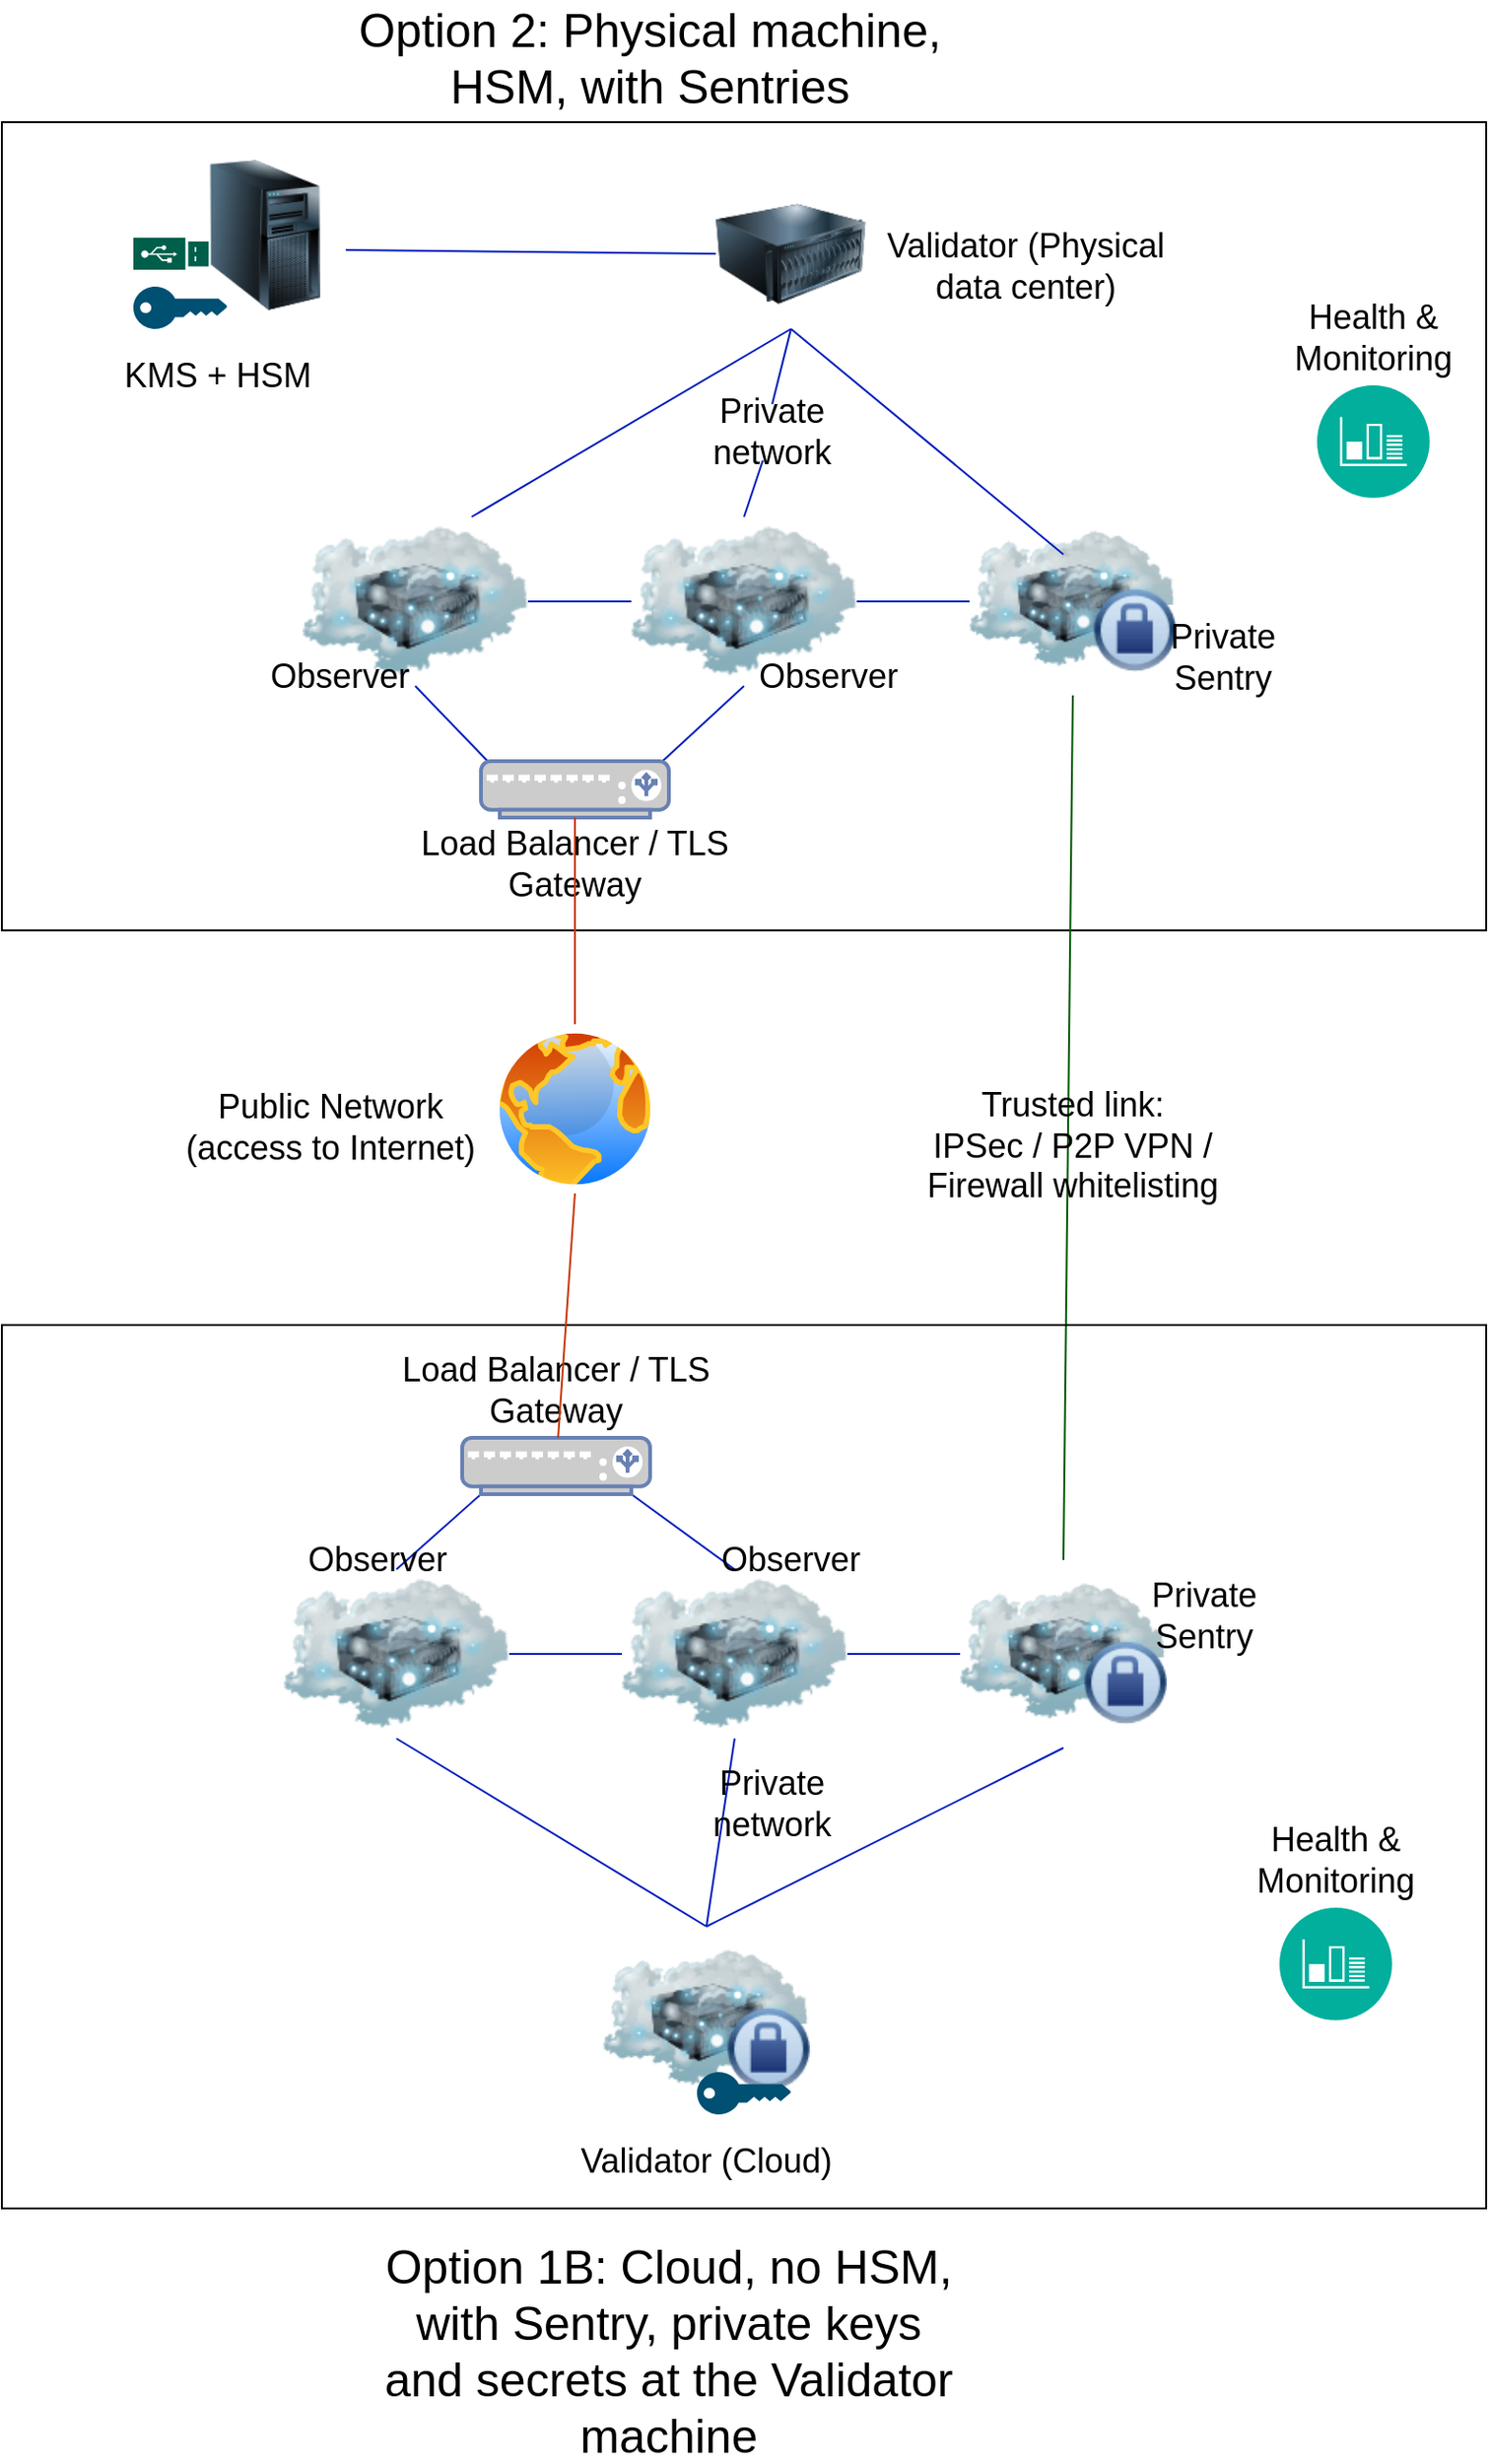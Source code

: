 <mxfile version="16.5.3" type="device"><diagram id="KpdVb7hLo3NdtQsJLBxK" name="Page-1"><mxGraphModel dx="2200" dy="1864" grid="1" gridSize="10" guides="1" tooltips="1" connect="1" arrows="1" fold="1" page="1" pageScale="1" pageWidth="850" pageHeight="1100" math="0" shadow="0"><root><mxCell id="0"/><mxCell id="1" parent="0"/><mxCell id="kryxqynA50aY8PUlNkDH-73" value="" style="rounded=0;whiteSpace=wrap;html=1;glass=0;fillColor=none;" parent="1" vertex="1"><mxGeometry x="-150" y="30" width="790" height="430" as="geometry"/></mxCell><mxCell id="kryxqynA50aY8PUlNkDH-2" value="" style="image;html=1;image=img/lib/clip_art/networking/Cloud_Server_128x128.png" parent="1" vertex="1"><mxGeometry x="10" y="240" width="120" height="90" as="geometry"/></mxCell><mxCell id="kryxqynA50aY8PUlNkDH-3" value="" style="image;html=1;image=img/lib/clip_art/computers/Server_128x128.png" parent="1" vertex="1"><mxGeometry x="230" y="60" width="80" height="80" as="geometry"/></mxCell><mxCell id="kryxqynA50aY8PUlNkDH-6" value="" style="image;html=1;image=img/lib/clip_art/networking/Cloud_Server_Private_128x128.png" parent="1" vertex="1"><mxGeometry x="365" y="235" width="110" height="100" as="geometry"/></mxCell><mxCell id="kryxqynA50aY8PUlNkDH-7" value="" style="sketch=0;pointerEvents=1;shadow=0;dashed=0;html=1;strokeColor=none;fillColor=#005F4B;labelPosition=center;verticalLabelPosition=bottom;verticalAlign=top;align=center;outlineConnect=0;shape=mxgraph.veeam2.usb_drive;" parent="1" vertex="1"><mxGeometry x="-80" y="91.5" width="40" height="17" as="geometry"/></mxCell><mxCell id="kryxqynA50aY8PUlNkDH-8" value="" style="image;html=1;image=img/lib/clip_art/computers/Server_Tower_128x128.png" parent="1" vertex="1"><mxGeometry x="-50" y="50" width="80" height="80" as="geometry"/></mxCell><mxCell id="kryxqynA50aY8PUlNkDH-9" value="" style="image;html=1;image=img/lib/clip_art/networking/Cloud_Server_128x128.png" parent="1" vertex="1"><mxGeometry x="185" y="240" width="120" height="90" as="geometry"/></mxCell><mxCell id="kryxqynA50aY8PUlNkDH-21" value="" style="endArrow=none;html=1;rounded=0;exitX=1.038;exitY=0.6;exitDx=0;exitDy=0;exitPerimeter=0;entryX=0;entryY=0.5;entryDx=0;entryDy=0;fillColor=#0050ef;strokeColor=#001DBC;" parent="1" source="kryxqynA50aY8PUlNkDH-8" target="kryxqynA50aY8PUlNkDH-3" edge="1"><mxGeometry width="50" height="50" relative="1" as="geometry"><mxPoint x="510" y="450" as="sourcePoint"/><mxPoint x="560" y="400" as="targetPoint"/></mxGeometry></mxCell><mxCell id="kryxqynA50aY8PUlNkDH-27" value="" style="points=[[0,0.5,0],[0.24,0,0],[0.5,0.28,0],[0.995,0.475,0],[0.5,0.72,0],[0.24,1,0]];verticalLabelPosition=bottom;sketch=0;html=1;verticalAlign=top;aspect=fixed;align=center;pointerEvents=1;shape=mxgraph.cisco19.key;fillColor=#005073;strokeColor=none;" parent="1" vertex="1"><mxGeometry x="-80" y="117.5" width="50" height="22.5" as="geometry"/></mxCell><mxCell id="kryxqynA50aY8PUlNkDH-33" value="" style="endArrow=none;html=1;rounded=0;entryX=0.5;entryY=1;entryDx=0;entryDy=0;exitX=0.75;exitY=0;exitDx=0;exitDy=0;fillColor=#0050ef;strokeColor=#001DBC;" parent="1" source="kryxqynA50aY8PUlNkDH-2" target="kryxqynA50aY8PUlNkDH-3" edge="1"><mxGeometry width="50" height="50" relative="1" as="geometry"><mxPoint x="510" y="450" as="sourcePoint"/><mxPoint x="560" y="400" as="targetPoint"/></mxGeometry></mxCell><mxCell id="kryxqynA50aY8PUlNkDH-35" value="" style="endArrow=none;html=1;rounded=0;entryX=0.5;entryY=1;entryDx=0;entryDy=0;fillColor=#0050ef;strokeColor=#001DBC;" parent="1" target="kryxqynA50aY8PUlNkDH-3" edge="1"><mxGeometry width="50" height="50" relative="1" as="geometry"><mxPoint x="415" y="260" as="sourcePoint"/><mxPoint x="190" y="150" as="targetPoint"/></mxGeometry></mxCell><mxCell id="kryxqynA50aY8PUlNkDH-46" value="" style="endArrow=none;html=1;rounded=0;exitX=1;exitY=0.5;exitDx=0;exitDy=0;entryX=0;entryY=0.5;entryDx=0;entryDy=0;fillColor=#0050ef;strokeColor=#001DBC;" parent="1" source="kryxqynA50aY8PUlNkDH-2" target="kryxqynA50aY8PUlNkDH-9" edge="1"><mxGeometry width="50" height="50" relative="1" as="geometry"><mxPoint x="510" y="450" as="sourcePoint"/><mxPoint x="560" y="400" as="targetPoint"/></mxGeometry></mxCell><mxCell id="kryxqynA50aY8PUlNkDH-47" value="" style="endArrow=none;html=1;rounded=0;exitX=1;exitY=0.5;exitDx=0;exitDy=0;fillColor=#0050ef;strokeColor=#001DBC;" parent="1" source="kryxqynA50aY8PUlNkDH-9" target="kryxqynA50aY8PUlNkDH-6" edge="1"><mxGeometry width="50" height="50" relative="1" as="geometry"><mxPoint x="510" y="450" as="sourcePoint"/><mxPoint x="560" y="400" as="targetPoint"/></mxGeometry></mxCell><mxCell id="kryxqynA50aY8PUlNkDH-57" value="" style="aspect=fixed;perimeter=ellipsePerimeter;html=1;align=center;shadow=0;dashed=0;spacingTop=3;image;image=img/lib/active_directory/internet_globe.svg;" parent="1" vertex="1"><mxGeometry x="110" y="510" width="90" height="90" as="geometry"/></mxCell><mxCell id="kryxqynA50aY8PUlNkDH-65" value="" style="endArrow=none;html=1;rounded=0;exitX=0.95;exitY=0.05;exitDx=0;exitDy=0;entryX=0.5;entryY=1;entryDx=0;entryDy=0;fillColor=#0050ef;strokeColor=#001DBC;exitPerimeter=0;" parent="1" source="2-xTgHgBbWQHTBoxMXkD-3" target="kryxqynA50aY8PUlNkDH-9" edge="1"><mxGeometry width="50" height="50" relative="1" as="geometry"><mxPoint x="530" y="490" as="sourcePoint"/><mxPoint x="580" y="440" as="targetPoint"/></mxGeometry></mxCell><mxCell id="kryxqynA50aY8PUlNkDH-67" value="" style="endArrow=none;html=1;rounded=0;exitX=0.05;exitY=0.05;exitDx=0;exitDy=0;entryX=0.5;entryY=1;entryDx=0;entryDy=0;fillColor=#0050ef;strokeColor=#001DBC;exitPerimeter=0;" parent="1" source="2-xTgHgBbWQHTBoxMXkD-3" target="kryxqynA50aY8PUlNkDH-2" edge="1"><mxGeometry width="50" height="50" relative="1" as="geometry"><mxPoint x="530" y="490" as="sourcePoint"/><mxPoint x="580" y="440" as="targetPoint"/></mxGeometry></mxCell><mxCell id="QcSYL-DJKgk_Qy7FCwhK-18" value="" style="image;html=1;image=img/lib/clip_art/networking/Cloud_Server_Private_128x128.png" parent="1" vertex="1"><mxGeometry x="170" y="990" width="110" height="100" as="geometry"/></mxCell><mxCell id="QcSYL-DJKgk_Qy7FCwhK-19" value="" style="image;html=1;image=img/lib/clip_art/networking/Cloud_Server_128x128.png" parent="1" vertex="1"><mxGeometry y="800" width="120" height="90" as="geometry"/></mxCell><mxCell id="QcSYL-DJKgk_Qy7FCwhK-20" value="" style="image;html=1;image=img/lib/clip_art/networking/Cloud_Server_128x128.png" parent="1" vertex="1"><mxGeometry x="180" y="800" width="120" height="90" as="geometry"/></mxCell><mxCell id="QcSYL-DJKgk_Qy7FCwhK-21" value="" style="points=[[0,0.5,0],[0.24,0,0],[0.5,0.28,0],[0.995,0.475,0],[0.5,0.72,0],[0.24,1,0]];verticalLabelPosition=bottom;sketch=0;html=1;verticalAlign=top;aspect=fixed;align=center;pointerEvents=1;shape=mxgraph.cisco19.key;fillColor=#005073;strokeColor=none;" parent="1" vertex="1"><mxGeometry x="220" y="1067.5" width="50" height="22.5" as="geometry"/></mxCell><mxCell id="QcSYL-DJKgk_Qy7FCwhK-22" value="" style="image;html=1;image=img/lib/clip_art/networking/Cloud_Server_Private_128x128.png" parent="1" vertex="1"><mxGeometry x="360" y="795" width="110" height="100" as="geometry"/></mxCell><mxCell id="QcSYL-DJKgk_Qy7FCwhK-23" value="" style="endArrow=none;html=1;rounded=0;fillColor=#0050ef;strokeColor=#001DBC;exitX=0.5;exitY=0;exitDx=0;exitDy=0;startArrow=none;" parent="1" source="QcSYL-DJKgk_Qy7FCwhK-39" edge="1"><mxGeometry width="50" height="50" relative="1" as="geometry"><mxPoint x="425" y="270" as="sourcePoint"/><mxPoint x="270" y="140" as="targetPoint"/></mxGeometry></mxCell><mxCell id="QcSYL-DJKgk_Qy7FCwhK-24" value="" style="endArrow=none;html=1;rounded=0;exitX=0.9;exitY=1;exitDx=0;exitDy=0;entryX=0.5;entryY=0;entryDx=0;entryDy=0;fillColor=#0050ef;strokeColor=#001DBC;exitPerimeter=0;" parent="1" source="2-xTgHgBbWQHTBoxMXkD-4" target="QcSYL-DJKgk_Qy7FCwhK-20" edge="1"><mxGeometry width="50" height="50" relative="1" as="geometry"><mxPoint x="145" y="550.0" as="sourcePoint"/><mxPoint x="250" y="365" as="targetPoint"/></mxGeometry></mxCell><mxCell id="QcSYL-DJKgk_Qy7FCwhK-25" value="" style="endArrow=none;html=1;rounded=0;exitX=0.5;exitY=0;exitDx=0;exitDy=0;fillColor=#0050ef;strokeColor=#001DBC;entryX=0.1;entryY=1;entryDx=0;entryDy=0;entryPerimeter=0;" parent="1" source="QcSYL-DJKgk_Qy7FCwhK-19" target="2-xTgHgBbWQHTBoxMXkD-4" edge="1"><mxGeometry width="50" height="50" relative="1" as="geometry"><mxPoint x="-75" y="725.0" as="sourcePoint"/><mxPoint x="130" y="620" as="targetPoint"/></mxGeometry></mxCell><mxCell id="QcSYL-DJKgk_Qy7FCwhK-26" value="" style="endArrow=none;html=1;rounded=0;entryX=0.5;entryY=0;entryDx=0;entryDy=0;fillColor=#008a00;strokeColor=#005700;exitX=0.5;exitY=1;exitDx=0;exitDy=0;" parent="1" source="kryxqynA50aY8PUlNkDH-6" target="QcSYL-DJKgk_Qy7FCwhK-22" edge="1"><mxGeometry width="50" height="50" relative="1" as="geometry"><mxPoint x="640" y="370" as="sourcePoint"/><mxPoint x="676.96" y="622" as="targetPoint"/></mxGeometry></mxCell><mxCell id="QcSYL-DJKgk_Qy7FCwhK-27" value="" style="endArrow=none;html=1;rounded=0;fillColor=#0050ef;strokeColor=#001DBC;exitX=0.5;exitY=0;exitDx=0;exitDy=0;entryX=0.5;entryY=1;entryDx=0;entryDy=0;" parent="1" source="QcSYL-DJKgk_Qy7FCwhK-18" target="QcSYL-DJKgk_Qy7FCwhK-20" edge="1"><mxGeometry width="50" height="50" relative="1" as="geometry"><mxPoint x="360" y="1025" as="sourcePoint"/><mxPoint x="390" y="900" as="targetPoint"/></mxGeometry></mxCell><mxCell id="QcSYL-DJKgk_Qy7FCwhK-28" value="" style="endArrow=none;html=1;rounded=0;fillColor=#0050ef;strokeColor=#001DBC;exitX=0.5;exitY=0;exitDx=0;exitDy=0;entryX=0.5;entryY=1;entryDx=0;entryDy=0;" parent="1" source="QcSYL-DJKgk_Qy7FCwhK-18" target="QcSYL-DJKgk_Qy7FCwhK-22" edge="1"><mxGeometry width="50" height="50" relative="1" as="geometry"><mxPoint x="235" y="1000" as="sourcePoint"/><mxPoint x="250" y="880.0" as="targetPoint"/></mxGeometry></mxCell><mxCell id="QcSYL-DJKgk_Qy7FCwhK-29" value="" style="endArrow=none;html=1;rounded=0;fillColor=#0050ef;strokeColor=#001DBC;entryX=0.5;entryY=1;entryDx=0;entryDy=0;exitX=0.5;exitY=0;exitDx=0;exitDy=0;" parent="1" source="QcSYL-DJKgk_Qy7FCwhK-18" target="QcSYL-DJKgk_Qy7FCwhK-19" edge="1"><mxGeometry width="50" height="50" relative="1" as="geometry"><mxPoint x="220" y="990" as="sourcePoint"/><mxPoint x="425" y="880.0" as="targetPoint"/></mxGeometry></mxCell><mxCell id="QcSYL-DJKgk_Qy7FCwhK-31" value="" style="rounded=0;whiteSpace=wrap;html=1;glass=0;fillColor=none;" parent="1" vertex="1"><mxGeometry x="-150" y="670" width="790" height="470" as="geometry"/></mxCell><mxCell id="QcSYL-DJKgk_Qy7FCwhK-32" value="&lt;font style=&quot;font-size: 18px&quot;&gt;Trusted link:&lt;br&gt;&lt;font style=&quot;font-size: 18px&quot;&gt;IPSec / P2P VPN / Firewall whitelisting&lt;/font&gt;&lt;/font&gt;" style="text;html=1;strokeColor=none;fillColor=none;align=center;verticalAlign=middle;whiteSpace=wrap;rounded=0;" parent="1" vertex="1"><mxGeometry x="320" y="560" width="200" height="30" as="geometry"/></mxCell><mxCell id="QcSYL-DJKgk_Qy7FCwhK-36" value="" style="endArrow=none;html=1;rounded=0;fillColor=#0050ef;strokeColor=#001DBC;exitX=1;exitY=0.5;exitDx=0;exitDy=0;entryX=0;entryY=0.5;entryDx=0;entryDy=0;" parent="1" source="QcSYL-DJKgk_Qy7FCwhK-20" target="QcSYL-DJKgk_Qy7FCwhK-22" edge="1"><mxGeometry width="50" height="50" relative="1" as="geometry"><mxPoint x="235" y="1000" as="sourcePoint"/><mxPoint x="425" y="880.0" as="targetPoint"/></mxGeometry></mxCell><mxCell id="QcSYL-DJKgk_Qy7FCwhK-37" value="" style="endArrow=none;html=1;rounded=0;fillColor=#0050ef;strokeColor=#001DBC;exitX=1;exitY=0.5;exitDx=0;exitDy=0;entryX=0;entryY=0.5;entryDx=0;entryDy=0;" parent="1" source="QcSYL-DJKgk_Qy7FCwhK-19" target="QcSYL-DJKgk_Qy7FCwhK-20" edge="1"><mxGeometry width="50" height="50" relative="1" as="geometry"><mxPoint x="310" y="835.0" as="sourcePoint"/><mxPoint x="370" y="835.0" as="targetPoint"/></mxGeometry></mxCell><mxCell id="QcSYL-DJKgk_Qy7FCwhK-39" value="&lt;font style=&quot;font-size: 18px&quot;&gt;Private network&lt;/font&gt;" style="text;html=1;strokeColor=none;fillColor=none;align=center;verticalAlign=middle;whiteSpace=wrap;rounded=0;" parent="1" vertex="1"><mxGeometry x="230" y="180" width="60" height="30" as="geometry"/></mxCell><mxCell id="QcSYL-DJKgk_Qy7FCwhK-40" value="" style="endArrow=none;html=1;rounded=0;fillColor=#0050ef;strokeColor=#001DBC;exitX=0.5;exitY=0;exitDx=0;exitDy=0;" parent="1" source="kryxqynA50aY8PUlNkDH-9" target="QcSYL-DJKgk_Qy7FCwhK-39" edge="1"><mxGeometry width="50" height="50" relative="1" as="geometry"><mxPoint x="240" y="265" as="sourcePoint"/><mxPoint x="270" y="140" as="targetPoint"/></mxGeometry></mxCell><mxCell id="QcSYL-DJKgk_Qy7FCwhK-45" value="&lt;font style=&quot;font-size: 18px&quot;&gt;Public Network (access to Internet)&lt;/font&gt;" style="text;html=1;strokeColor=none;fillColor=none;align=center;verticalAlign=middle;whiteSpace=wrap;rounded=0;" parent="1" vertex="1"><mxGeometry x="-60" y="550" width="170" height="30" as="geometry"/></mxCell><mxCell id="QcSYL-DJKgk_Qy7FCwhK-47" value="&lt;font style=&quot;font-size: 18px&quot;&gt;KMS + HSM&lt;/font&gt;" style="text;html=1;strokeColor=none;fillColor=none;align=center;verticalAlign=middle;whiteSpace=wrap;rounded=0;" parent="1" vertex="1"><mxGeometry x="-120" y="150" width="170" height="30" as="geometry"/></mxCell><mxCell id="QcSYL-DJKgk_Qy7FCwhK-48" value="&lt;font style=&quot;font-size: 18px&quot;&gt;Validator (Physical data center)&lt;/font&gt;" style="text;html=1;strokeColor=none;fillColor=none;align=center;verticalAlign=middle;whiteSpace=wrap;rounded=0;" parent="1" vertex="1"><mxGeometry x="310" y="91.5" width="170" height="30" as="geometry"/></mxCell><mxCell id="QcSYL-DJKgk_Qy7FCwhK-49" value="&lt;font style=&quot;font-size: 18px&quot;&gt;Validator (Cloud)&lt;/font&gt;" style="text;html=1;strokeColor=none;fillColor=none;align=center;verticalAlign=middle;whiteSpace=wrap;rounded=0;" parent="1" vertex="1"><mxGeometry x="140" y="1100" width="170" height="30" as="geometry"/></mxCell><mxCell id="QcSYL-DJKgk_Qy7FCwhK-50" value="&lt;font style=&quot;font-size: 18px&quot;&gt;Private network&lt;/font&gt;" style="text;html=1;strokeColor=none;fillColor=none;align=center;verticalAlign=middle;whiteSpace=wrap;rounded=0;" parent="1" vertex="1"><mxGeometry x="230" y="910" width="60" height="30" as="geometry"/></mxCell><mxCell id="QcSYL-DJKgk_Qy7FCwhK-51" value="&lt;font style=&quot;font-size: 25px&quot;&gt;Option 1B: &lt;/font&gt;&lt;font style=&quot;font-size: 25px&quot;&gt;Cloud, no HSM, with Sentry, private keys and secrets at the Validator machine&lt;/font&gt;" style="text;html=1;strokeColor=none;fillColor=none;align=center;verticalAlign=middle;whiteSpace=wrap;rounded=0;" parent="1" vertex="1"><mxGeometry x="50" y="1200" width="310" height="30" as="geometry"/></mxCell><mxCell id="QcSYL-DJKgk_Qy7FCwhK-55" value="&lt;font style=&quot;font-size: 25px&quot;&gt;Option 2: &lt;/font&gt;&lt;font style=&quot;font-size: 25px&quot;&gt;Physical machine, HSM, with Sentries&lt;/font&gt;" style="text;html=1;strokeColor=none;fillColor=none;align=center;verticalAlign=middle;whiteSpace=wrap;rounded=0;" parent="1" vertex="1"><mxGeometry x="30" y="-20" width="330" height="30" as="geometry"/></mxCell><mxCell id="QcSYL-DJKgk_Qy7FCwhK-58" value="&lt;font style=&quot;font-size: 18px&quot;&gt;Observer&lt;/font&gt;" style="text;html=1;strokeColor=none;fillColor=none;align=center;verticalAlign=middle;whiteSpace=wrap;rounded=0;" parent="1" vertex="1"><mxGeometry x="240" y="780" width="60" height="30" as="geometry"/></mxCell><mxCell id="QcSYL-DJKgk_Qy7FCwhK-59" value="&lt;font style=&quot;font-size: 18px&quot;&gt;Observer&lt;/font&gt;" style="text;html=1;strokeColor=none;fillColor=none;align=center;verticalAlign=middle;whiteSpace=wrap;rounded=0;" parent="1" vertex="1"><mxGeometry x="20" y="780" width="60" height="30" as="geometry"/></mxCell><mxCell id="QcSYL-DJKgk_Qy7FCwhK-60" value="&lt;font style=&quot;font-size: 18px&quot;&gt;Observer&lt;/font&gt;" style="text;html=1;strokeColor=none;fillColor=none;align=center;verticalAlign=middle;whiteSpace=wrap;rounded=0;" parent="1" vertex="1"><mxGeometry y="310" width="60" height="30" as="geometry"/></mxCell><mxCell id="QcSYL-DJKgk_Qy7FCwhK-62" value="&lt;font style=&quot;font-size: 18px&quot;&gt;Observer&lt;/font&gt;" style="text;html=1;strokeColor=none;fillColor=none;align=center;verticalAlign=middle;whiteSpace=wrap;rounded=0;" parent="1" vertex="1"><mxGeometry x="260" y="310" width="60" height="30" as="geometry"/></mxCell><mxCell id="QcSYL-DJKgk_Qy7FCwhK-63" value="&lt;font style=&quot;font-size: 18px&quot;&gt;Private Sentry&lt;/font&gt;" style="text;html=1;strokeColor=none;fillColor=none;align=center;verticalAlign=middle;whiteSpace=wrap;rounded=0;" parent="1" vertex="1"><mxGeometry x="460" y="810" width="60" height="30" as="geometry"/></mxCell><mxCell id="QcSYL-DJKgk_Qy7FCwhK-64" value="&lt;font style=&quot;font-size: 18px&quot;&gt;Private Sentry&lt;/font&gt;" style="text;html=1;strokeColor=none;fillColor=none;align=center;verticalAlign=middle;whiteSpace=wrap;rounded=0;" parent="1" vertex="1"><mxGeometry x="470" y="300" width="60" height="30" as="geometry"/></mxCell><mxCell id="QcSYL-DJKgk_Qy7FCwhK-65" value="" style="aspect=fixed;perimeter=ellipsePerimeter;html=1;align=center;shadow=0;dashed=0;fontColor=#4277BB;labelBackgroundColor=#ffffff;fontSize=12;spacingTop=3;image;image=img/lib/ibm/management/monitoring_metrics.svg;" parent="1" vertex="1"><mxGeometry x="530" y="980" width="60" height="60" as="geometry"/></mxCell><mxCell id="QcSYL-DJKgk_Qy7FCwhK-66" value="&lt;font style=&quot;font-size: 18px&quot;&gt;Health &amp;amp; Monitoring&lt;/font&gt;" style="text;html=1;strokeColor=none;fillColor=none;align=center;verticalAlign=middle;whiteSpace=wrap;rounded=0;" parent="1" vertex="1"><mxGeometry x="530" y="940" width="60" height="30" as="geometry"/></mxCell><mxCell id="QcSYL-DJKgk_Qy7FCwhK-67" value="" style="aspect=fixed;perimeter=ellipsePerimeter;html=1;align=center;shadow=0;dashed=0;fontColor=#4277BB;labelBackgroundColor=#ffffff;fontSize=12;spacingTop=3;image;image=img/lib/ibm/management/monitoring_metrics.svg;" parent="1" vertex="1"><mxGeometry x="550" y="170" width="60" height="60" as="geometry"/></mxCell><mxCell id="QcSYL-DJKgk_Qy7FCwhK-68" value="&lt;font style=&quot;font-size: 18px&quot;&gt;Health &amp;amp; Monitoring&lt;/font&gt;" style="text;html=1;strokeColor=none;fillColor=none;align=center;verticalAlign=middle;whiteSpace=wrap;rounded=0;" parent="1" vertex="1"><mxGeometry x="550" y="130" width="60" height="30" as="geometry"/></mxCell><mxCell id="2-xTgHgBbWQHTBoxMXkD-3" value="" style="fontColor=#0066CC;verticalAlign=top;verticalLabelPosition=bottom;labelPosition=center;align=center;html=1;outlineConnect=0;fillColor=#CCCCCC;strokeColor=#6881B3;gradientColor=none;gradientDirection=north;strokeWidth=2;shape=mxgraph.networks.load_balancer;" vertex="1" parent="1"><mxGeometry x="105" y="370" width="100" height="30" as="geometry"/></mxCell><mxCell id="2-xTgHgBbWQHTBoxMXkD-4" value="" style="fontColor=#0066CC;verticalAlign=top;verticalLabelPosition=bottom;labelPosition=center;align=center;html=1;outlineConnect=0;fillColor=#CCCCCC;strokeColor=#6881B3;gradientColor=none;gradientDirection=north;strokeWidth=2;shape=mxgraph.networks.load_balancer;" vertex="1" parent="1"><mxGeometry x="95" y="730" width="100" height="30" as="geometry"/></mxCell><mxCell id="2-xTgHgBbWQHTBoxMXkD-5" value="&lt;font style=&quot;font-size: 18px&quot;&gt;Load Balancer / TLS Gateway&lt;/font&gt;" style="text;html=1;strokeColor=none;fillColor=none;align=center;verticalAlign=middle;whiteSpace=wrap;rounded=0;" vertex="1" parent="1"><mxGeometry x="70" y="410" width="170" height="30" as="geometry"/></mxCell><mxCell id="2-xTgHgBbWQHTBoxMXkD-7" value="&lt;font style=&quot;font-size: 18px&quot;&gt;Load Balancer / TLS Gateway&lt;/font&gt;" style="text;html=1;strokeColor=none;fillColor=none;align=center;verticalAlign=middle;whiteSpace=wrap;rounded=0;" vertex="1" parent="1"><mxGeometry x="60" y="690" width="170" height="30" as="geometry"/></mxCell><mxCell id="2-xTgHgBbWQHTBoxMXkD-8" value="" style="endArrow=none;html=1;rounded=0;exitX=0.5;exitY=1;exitDx=0;exitDy=0;fillColor=#fa6800;strokeColor=#C73500;" edge="1" parent="1" source="kryxqynA50aY8PUlNkDH-57" target="2-xTgHgBbWQHTBoxMXkD-4"><mxGeometry width="50" height="50" relative="1" as="geometry"><mxPoint x="195" y="770" as="sourcePoint"/><mxPoint x="250" y="810" as="targetPoint"/></mxGeometry></mxCell><mxCell id="2-xTgHgBbWQHTBoxMXkD-9" value="" style="endArrow=none;html=1;rounded=0;exitX=0.5;exitY=1;exitDx=0;exitDy=0;fillColor=#fa6800;strokeColor=#C73500;exitPerimeter=0;entryX=0.5;entryY=0;entryDx=0;entryDy=0;" edge="1" parent="1" source="2-xTgHgBbWQHTBoxMXkD-3" target="kryxqynA50aY8PUlNkDH-57"><mxGeometry width="50" height="50" relative="1" as="geometry"><mxPoint x="165" y="610" as="sourcePoint"/><mxPoint x="156.034" y="740" as="targetPoint"/></mxGeometry></mxCell></root></mxGraphModel></diagram></mxfile>